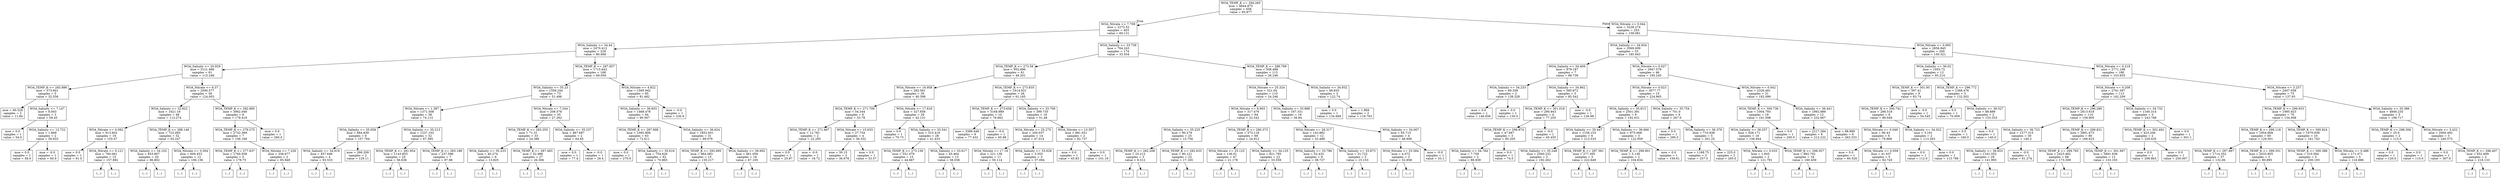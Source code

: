 digraph Tree {
node [shape=box] ;
0 [label="WOA_TEMP_K <= 294.265\nmse = 4844.875\nsamples = 656\nvalue = 95.877"] ;
1 [label="WOA_Nitrate <= 7.709\nmse = 2272.52\nsamples = 403\nvalue = 60.131"] ;
0 -> 1 [labeldistance=2.5, labelangle=45, headlabel="True"] ;
2 [label="WOA_Salinity <= 34.44\nmse = 2470.412\nsamples = 229\nvalue = 80.668"] ;
1 -> 2 ;
3 [label="WOA_Salinity <= 20.929\nmse = 3121.486\nsamples = 61\nvalue = 115.248"] ;
2 -> 3 ;
4 [label="WOA_TEMP_K <= 283.886\nmse = 573.601\nsamples = 5\nvalue = 32.556"] ;
3 -> 4 ;
5 [label="mse = 60.528\nsamples = 2\nvalue = 11.84"] ;
4 -> 5 ;
6 [label="WOA_Salinity <= 7.147\nmse = 8.003\nsamples = 3\nvalue = 58.45"] ;
4 -> 6 ;
7 [label="mse = 0.0\nsamples = 1\nvalue = 54.0"] ;
6 -> 7 ;
8 [label="WOA_Salinity <= 12.722\nmse = 1.869\nsamples = 2\nvalue = 59.933"] ;
6 -> 8 ;
9 [label="mse = 0.0\nsamples = 1\nvalue = 58.0"] ;
8 -> 9 ;
10 [label="mse = -0.0\nsamples = 1\nvalue = 60.9"] ;
8 -> 10 ;
11 [label="WOA_Nitrate <= 6.37\nmse = 2590.577\nsamples = 56\nvalue = 124.003"] ;
3 -> 11 ;
12 [label="WOA_Salinity <= 32.622\nmse = 1621.18\nsamples = 48\nvalue = 113.274"] ;
11 -> 12 ;
13 [label="WOA_Nitrate <= 0.092\nmse = 913.602\nsamples = 16\nvalue = 155.07"] ;
12 -> 13 ;
14 [label="mse = 0.0\nsamples = 1\nvalue = 91.0"] ;
13 -> 14 ;
15 [label="WOA_Nitrate <= 0.121\nmse = 760.061\nsamples = 15\nvalue = 157.982"] ;
13 -> 15 ;
16 [label="(...)"] ;
15 -> 16 ;
19 [label="(...)"] ;
15 -> 19 ;
40 [label="WOA_TEMP_K <= 288.146\nmse = 722.093\nsamples = 32\nvalue = 93.247"] ;
12 -> 40 ;
41 [label="WOA_Salinity <= 34.102\nmse = 653.807\nsamples = 20\nvalue = 86.802"] ;
40 -> 41 ;
42 [label="(...)"] ;
41 -> 42 ;
59 [label="(...)"] ;
41 -> 59 ;
76 [label="WOA_Nitrate <= 3.304\nmse = 609.453\nsamples = 12\nvalue = 106.136"] ;
40 -> 76 ;
77 [label="(...)"] ;
76 -> 77 ;
92 [label="(...)"] ;
76 -> 92 ;
95 [label="WOA_TEMP_K <= 282.885\nmse = 3962.046\nsamples = 8\nvalue = 178.418"] ;
11 -> 95 ;
96 [label="WOA_TEMP_K <= 279.275\nmse = 2732.369\nsamples = 7\nvalue = 156.168"] ;
95 -> 96 ;
97 [label="WOA_TEMP_K <= 277.637\nmse = 1760.938\nsamples = 5\nvalue = 178.75"] ;
96 -> 97 ;
98 [label="(...)"] ;
97 -> 98 ;
101 [label="(...)"] ;
97 -> 101 ;
102 [label="WOA_Nitrate <= 7.226\nmse = 336.677\nsamples = 2\nvalue = 95.949"] ;
96 -> 102 ;
103 [label="(...)"] ;
102 -> 103 ;
104 [label="(...)"] ;
102 -> 104 ;
105 [label="mse = 0.0\nsamples = 1\nvalue = 260.0"] ;
95 -> 105 ;
106 [label="WOA_TEMP_K <= 287.657\nmse = 1715.643\nsamples = 168\nvalue = 69.059"] ;
2 -> 106 ;
107 [label="WOA_Salinity <= 35.23\nmse = 1358.244\nsamples = 73\nvalue = 51.496"] ;
106 -> 107 ;
108 [label="WOA_Nitrate <= 1.387\nmse = 1371.508\nsamples = 38\nvalue = 74.115"] ;
107 -> 108 ;
109 [label="WOA_Salinity <= 35.059\nmse = 684.839\nsamples = 6\nvalue = 107.764"] ;
108 -> 109 ;
110 [label="WOA_Salinity <= 34.919\nmse = 457.646\nsamples = 4\nvalue = 93.533"] ;
109 -> 110 ;
111 [label="(...)"] ;
110 -> 111 ;
116 [label="(...)"] ;
110 -> 116 ;
117 [label="mse = 266.209\nsamples = 2\nvalue = 129.11"] ;
109 -> 117 ;
118 [label="WOA_Salinity <= 35.213\nmse = 1237.102\nsamples = 32\nvalue = 67.385"] ;
108 -> 118 ;
119 [label="WOA_TEMP_K <= 281.954\nmse = 1143.853\nsamples = 25\nvalue = 56.636"] ;
118 -> 119 ;
120 [label="(...)"] ;
119 -> 120 ;
141 [label="(...)"] ;
119 -> 141 ;
160 [label="WOA_TEMP_K <= 283.188\nmse = 237.596\nsamples = 7\nvalue = 97.98"] ;
118 -> 160 ;
161 [label="(...)"] ;
160 -> 161 ;
162 [label="(...)"] ;
160 -> 162 ;
163 [label="WOA_Nitrate <= 7.244\nmse = 208.578\nsamples = 35\nvalue = 27.262"] ;
107 -> 163 ;
164 [label="WOA_TEMP_K <= 283.355\nmse = 71.31\nsamples = 33\nvalue = 24.386"] ;
163 -> 164 ;
165 [label="WOA_Salinity <= 35.233\nmse = 40.274\nsamples = 6\nvalue = 13.825"] ;
164 -> 165 ;
166 [label="(...)"] ;
165 -> 166 ;
167 [label="(...)"] ;
165 -> 167 ;
172 [label="WOA_TEMP_K <= 287.483\nmse = 52.986\nsamples = 27\nvalue = 26.306"] ;
164 -> 172 ;
173 [label="(...)"] ;
172 -> 173 ;
198 [label="(...)"] ;
172 -> 198 ;
199 [label="WOA_Salinity <= 35.237\nmse = 487.687\nsamples = 2\nvalue = 64.65"] ;
163 -> 199 ;
200 [label="mse = 0.0\nsamples = 1\nvalue = 77.4"] ;
199 -> 200 ;
201 [label="mse = -0.0\nsamples = 1\nvalue = 26.4"] ;
199 -> 201 ;
202 [label="WOA_Nitrate <= 4.922\nmse = 1595.942\nsamples = 95\nvalue = 81.482"] ;
106 -> 202 ;
203 [label="WOA_Salinity <= 36.603\nmse = 1468.478\nsamples = 94\nvalue = 80.567"] ;
202 -> 203 ;
204 [label="WOA_TEMP_K <= 287.908\nmse = 1092.806\nsamples = 63\nvalue = 72.611"] ;
203 -> 204 ;
205 [label="mse = 0.0\nsamples = 1\nvalue = 270.0"] ;
204 -> 205 ;
206 [label="WOA_Salinity <= 35.616\nmse = 754.626\nsamples = 62\nvalue = 70.865"] ;
204 -> 206 ;
207 [label="(...)"] ;
206 -> 207 ;
272 [label="(...)"] ;
206 -> 272 ;
317 [label="WOA_Salinity <= 36.624\nmse = 1852.651\nsamples = 31\nvalue = 99.076"] ;
203 -> 317 ;
318 [label="WOA_TEMP_K <= 292.695\nmse = 964.083\nsamples = 15\nvalue = 135.217"] ;
317 -> 318 ;
319 [label="(...)"] ;
318 -> 319 ;
324 [label="(...)"] ;
318 -> 324 ;
335 [label="WOA_Salinity <= 36.692\nmse = 461.059\nsamples = 16\nvalue = 67.105"] ;
317 -> 335 ;
336 [label="(...)"] ;
335 -> 336 ;
341 [label="(...)"] ;
335 -> 341 ;
358 [label="mse = -0.0\nsamples = 1\nvalue = 230.6"] ;
202 -> 358 ;
359 [label="WOA_Salinity <= 33.739\nmse = 764.243\nsamples = 174\nvalue = 33.554"] ;
1 -> 359 ;
360 [label="WOA_TEMP_K <= 273.58\nmse = 952.696\nsamples = 61\nvalue = 49.201"] ;
359 -> 360 ;
361 [label="WOA_Nitrate <= 16.958\nmse = 282.561\nsamples = 35\nvalue = 40.398"] ;
360 -> 361 ;
362 [label="WOA_TEMP_K <= 271.706\nmse = 54.344\nsamples = 6\nvalue = 33.78"] ;
361 -> 362 ;
363 [label="WOA_TEMP_K <= 271.667\nmse = 12.781\nsamples = 2\nvalue = 22.295"] ;
362 -> 363 ;
364 [label="mse = 0.0\nsamples = 1\nvalue = 25.87"] ;
363 -> 364 ;
365 [label="mse = -0.0\nsamples = 1\nvalue = 18.72"] ;
363 -> 365 ;
366 [label="WOA_Nitrate <= 15.633\nmse = 27.754\nsamples = 4\nvalue = 36.332"] ;
362 -> 366 ;
367 [label="mse = 30.15\nsamples = 3\nvalue = 36.678"] ;
366 -> 367 ;
368 [label="mse = 0.0\nsamples = 1\nvalue = 33.57"] ;
366 -> 368 ;
369 [label="WOA_Nitrate <= 17.816\nmse = 327.858\nsamples = 29\nvalue = 42.131"] ;
361 -> 369 ;
370 [label="mse = 0.0\nsamples = 1\nvalue = 70.73"] ;
369 -> 370 ;
371 [label="WOA_Salinity <= 33.541\nmse = 315.419\nsamples = 28\nvalue = 41.433"] ;
369 -> 371 ;
372 [label="WOA_TEMP_K <= 273.156\nmse = 551.079\nsamples = 15\nvalue = 44.667"] ;
371 -> 372 ;
373 [label="(...)"] ;
372 -> 373 ;
384 [label="(...)"] ;
372 -> 384 ;
385 [label="WOA_Salinity <= 33.617\nmse = 45.464\nsamples = 13\nvalue = 38.038"] ;
371 -> 385 ;
386 [label="(...)"] ;
385 -> 386 ;
393 [label="(...)"] ;
385 -> 393 ;
406 [label="WOA_TEMP_K <= 273.835\nmse = 1614.931\nsamples = 26\nvalue = 61.165"] ;
360 -> 406 ;
407 [label="WOA_TEMP_K <= 273.658\nmse = 3168.989\nsamples = 10\nvalue = 76.662"] ;
406 -> 407 ;
408 [label="mse = 3386.448\nsamples = 9\nvalue = 77.432"] ;
407 -> 408 ;
409 [label="mse = -0.0\nsamples = 1\nvalue = 65.88"] ;
407 -> 409 ;
410 [label="WOA_Salinity <= 33.708\nmse = 399.735\nsamples = 16\nvalue = 51.48"] ;
406 -> 410 ;
411 [label="WOA_Nitrate <= 25.275\nmse = 200.037\nsamples = 14\nvalue = 47.014"] ;
410 -> 411 ;
412 [label="WOA_Nitrate <= 17.16\nmse = 221.138\nsamples = 11\nvalue = 50.114"] ;
411 -> 412 ;
413 [label="(...)"] ;
412 -> 413 ;
416 [label="(...)"] ;
412 -> 416 ;
423 [label="WOA_Salinity <= 33.628\nmse = 3.355\nsamples = 3\nvalue = 37.094"] ;
411 -> 423 ;
424 [label="(...)"] ;
423 -> 424 ;
427 [label="(...)"] ;
423 -> 427 ;
428 [label="WOA_Nitrate <= 13.357\nmse = 681.051\nsamples = 2\nvalue = 82.737"] ;
410 -> 428 ;
429 [label="mse = 0.0\nsamples = 1\nvalue = 45.83"] ;
428 -> 429 ;
430 [label="mse = 0.0\nsamples = 1\nvalue = 101.19"] ;
428 -> 430 ;
431 [label="WOA_TEMP_K <= 286.769\nmse = 508.488\nsamples = 113\nvalue = 26.246"] ;
359 -> 431 ;
432 [label="WOA_Nitrate <= 25.324\nmse = 321.04\nsamples = 110\nvalue = 24.246"] ;
431 -> 432 ;
433 [label="WOA_Nitrate <= 8.903\nmse = 317.476\nsamples = 94\nvalue = 22.542"] ;
432 -> 433 ;
434 [label="WOA_Salinity <= 35.225\nmse = 90.279\nsamples = 25\nvalue = 15.756"] ;
433 -> 434 ;
435 [label="WOA_TEMP_K <= 282.208\nmse = 25.212\nsamples = 3\nvalue = 8.312"] ;
434 -> 435 ;
436 [label="(...)"] ;
435 -> 436 ;
437 [label="(...)"] ;
435 -> 437 ;
440 [label="WOA_TEMP_K <= 282.633\nmse = 90.121\nsamples = 22\nvalue = 17.165"] ;
434 -> 440 ;
441 [label="(...)"] ;
440 -> 441 ;
444 [label="(...)"] ;
440 -> 444 ;
453 [label="WOA_TEMP_K <= 280.373\nmse = 375.118\nsamples = 69\nvalue = 24.912"] ;
433 -> 453 ;
454 [label="WOA_Nitrate <= 25.125\nmse = 136.01\nsamples = 47\nvalue = 21.178"] ;
453 -> 454 ;
455 [label="(...)"] ;
454 -> 455 ;
538 [label="(...)"] ;
454 -> 538 ;
541 [label="WOA_Salinity <= 34.125\nmse = 821.795\nsamples = 22\nvalue = 33.559"] ;
453 -> 541 ;
542 [label="(...)"] ;
541 -> 542 ;
543 [label="(...)"] ;
541 -> 543 ;
566 [label="WOA_Salinity <= 33.888\nmse = 167.331\nsamples = 16\nvalue = 36.84"] ;
432 -> 566 ;
567 [label="WOA_Nitrate <= 28.317\nmse = 143.882\nsamples = 12\nvalue = 33.488"] ;
566 -> 567 ;
568 [label="WOA_Salinity <= 33.786\nmse = 52.432\nsamples = 9\nvalue = 38.727"] ;
567 -> 568 ;
569 [label="(...)"] ;
568 -> 569 ;
574 [label="(...)"] ;
568 -> 574 ;
583 [label="WOA_Salinity <= 33.873\nmse = 31.722\nsamples = 3\nvalue = 15.153"] ;
567 -> 583 ;
584 [label="(...)"] ;
583 -> 584 ;
587 [label="(...)"] ;
583 -> 587 ;
588 [label="WOA_Salinity <= 34.007\nmse = 65.715\nsamples = 4\nvalue = 48.906"] ;
566 -> 588 ;
589 [label="WOA_Nitrate <= 25.584\nmse = 4.072\nsamples = 3\nvalue = 52.858"] ;
588 -> 589 ;
590 [label="(...)"] ;
589 -> 590 ;
591 [label="(...)"] ;
589 -> 591 ;
594 [label="mse = -0.0\nsamples = 1\nvalue = 33.1"] ;
588 -> 594 ;
595 [label="WOA_Salinity <= 34.932\nmse = 48.835\nsamples = 3\nvalue = 122.74"] ;
431 -> 595 ;
596 [label="mse = 0.0\nsamples = 1\nvalue = 134.669"] ;
595 -> 596 ;
597 [label="mse = 1.869\nsamples = 2\nvalue = 118.763"] ;
595 -> 597 ;
598 [label="WOA_Nitrate <= 0.044\nmse = 3228.274\nsamples = 253\nvalue = 158.081"] ;
0 -> 598 [labeldistance=2.5, labelangle=-45, headlabel="False"] ;
599 [label="WOA_Salinity <= 34.934\nmse = 3569.009\nsamples = 53\nvalue = 185.943"] ;
598 -> 599 ;
600 [label="WOA_Salinity <= 34.409\nmse = 979.187\nsamples = 7\nvalue = 98.739"] ;
599 -> 600 ;
601 [label="WOA_Salinity <= 34.233\nmse = 69.358\nsamples = 2\nvalue = 138.328"] ;
600 -> 601 ;
602 [label="mse = 0.0\nsamples = 1\nvalue = 146.656"] ;
601 -> 602 ;
603 [label="mse = 0.0\nsamples = 1\nvalue = 130.0"] ;
601 -> 603 ;
604 [label="WOA_Salinity <= 34.862\nmse = 585.872\nsamples = 5\nvalue = 85.542"] ;
600 -> 604 ;
605 [label="WOA_TEMP_K <= 301.018\nmse = 290.943\nsamples = 4\nvalue = 77.255"] ;
604 -> 605 ;
606 [label="WOA_TEMP_K <= 299.874\nmse = 47.667\nsamples = 3\nvalue = 85.205"] ;
605 -> 606 ;
607 [label="WOA_Salinity <= 34.784\nmse = 7.759\nsamples = 2\nvalue = 88.939"] ;
606 -> 607 ;
608 [label="(...)"] ;
607 -> 608 ;
609 [label="(...)"] ;
607 -> 609 ;
610 [label="mse = 0.0\nsamples = 1\nvalue = 74.0"] ;
606 -> 610 ;
611 [label="mse = -0.0\nsamples = 1\nvalue = 45.455"] ;
605 -> 611 ;
612 [label="mse = -0.0\nsamples = 1\nvalue = 126.98"] ;
604 -> 612 ;
613 [label="WOA_Nitrate <= 0.027\nmse = 2947.578\nsamples = 46\nvalue = 195.245"] ;
599 -> 613 ;
614 [label="WOA_Nitrate <= 0.023\nmse = 3077.77\nsamples = 15\nvalue = 224.965"] ;
613 -> 614 ;
615 [label="WOA_Salinity <= 35.913\nmse = 2501.391\nsamples = 9\nvalue = 192.631"] ;
614 -> 615 ;
616 [label="WOA_Salinity <= 35.447\nmse = 1156.153\nsamples = 6\nvalue = 213.533"] ;
615 -> 616 ;
617 [label="WOA_Salinity <= 35.248\nmse = 2560.232\nsamples = 3\nvalue = 192.262"] ;
616 -> 617 ;
618 [label="(...)"] ;
617 -> 618 ;
621 [label="(...)"] ;
617 -> 621 ;
622 [label="WOA_TEMP_K <= 297.361\nmse = 277.395\nsamples = 3\nvalue = 222.649"] ;
616 -> 622 ;
623 [label="(...)"] ;
622 -> 623 ;
624 [label="(...)"] ;
622 -> 624 ;
627 [label="WOA_Salinity <= 36.666\nmse = 675.068\nsamples = 3\nvalue = 122.959"] ;
615 -> 627 ;
628 [label="WOA_TEMP_K <= 299.901\nmse = 5.136\nsamples = 2\nvalue = 104.634"] ;
627 -> 628 ;
629 [label="(...)"] ;
628 -> 629 ;
630 [label="(...)"] ;
628 -> 630 ;
631 [label="mse = 0.0\nsamples = 1\nvalue = 159.61"] ;
627 -> 631 ;
632 [label="WOA_Salinity <= 35.754\nmse = 701.0\nsamples = 6\nvalue = 267.0"] ;
614 -> 632 ;
633 [label="mse = 0.0\nsamples = 1\nvalue = 290.0"] ;
632 -> 633 ;
634 [label="WOA_Salinity <= 36.379\nmse = 710.938\nsamples = 5\nvalue = 261.25"] ;
632 -> 634 ;
635 [label="mse = 1168.75\nsamples = 3\nvalue = 257.5"] ;
634 -> 635 ;
636 [label="mse = 225.0\nsamples = 2\nvalue = 265.0"] ;
634 -> 636 ;
637 [label="WOA_Nitrate <= 0.042\nmse = 2326.481\nsamples = 31\nvalue = 182.099"] ;
613 -> 637 ;
638 [label="WOA_TEMP_K <= 300.736\nmse = 1004.793\nsamples = 19\nvalue = 161.598"] ;
637 -> 638 ;
639 [label="WOA_Salinity <= 36.257\nmse = 926.171\nsamples = 18\nvalue = 156.944"] ;
638 -> 639 ;
640 [label="WOA_Nitrate <= 0.033\nmse = 1.605\nsamples = 2\nvalue = 121.791"] ;
639 -> 640 ;
641 [label="(...)"] ;
640 -> 641 ;
642 [label="(...)"] ;
640 -> 642 ;
643 [label="WOA_TEMP_K <= 298.057\nmse = 882.702\nsamples = 16\nvalue = 160.459"] ;
639 -> 643 ;
644 [label="(...)"] ;
643 -> 644 ;
645 [label="(...)"] ;
643 -> 645 ;
650 [label="mse = 0.0\nsamples = 1\nvalue = 200.0"] ;
638 -> 650 ;
651 [label="WOA_Salinity <= 36.441\nmse = 1992.889\nsamples = 12\nvalue = 232.667"] ;
637 -> 651 ;
652 [label="mse = 2217.284\nsamples = 6\nvalue = 212.222"] ;
651 -> 652 ;
653 [label="mse = 88.889\nsamples = 6\nvalue = 263.333"] ;
651 -> 653 ;
654 [label="WOA_Nitrate <= 0.065\nmse = 2856.945\nsamples = 200\nvalue = 150.321"] ;
598 -> 654 ;
655 [label="WOA_Salinity <= 36.02\nmse = 1053.72\nsamples = 12\nvalue = 95.214"] ;
654 -> 655 ;
656 [label="WOA_TEMP_K <= 301.95\nmse = 397.41\nsamples = 9\nvalue = 83.74"] ;
655 -> 656 ;
657 [label="WOA_TEMP_K <= 300.741\nmse = 286.518\nsamples = 8\nvalue = 89.049"] ;
656 -> 657 ;
658 [label="WOA_Nitrate <= 0.049\nmse = 90.43\nsamples = 6\nvalue = 79.968"] ;
657 -> 658 ;
659 [label="mse = 0.0\nsamples = 1\nvalue = 60.526"] ;
658 -> 659 ;
660 [label="WOA_Nitrate <= 0.059\nmse = 41.637\nsamples = 5\nvalue = 82.745"] ;
658 -> 660 ;
661 [label="(...)"] ;
660 -> 661 ;
666 [label="(...)"] ;
660 -> 666 ;
669 [label="WOA_Salinity <= 34.022\nmse = 3.191\nsamples = 2\nvalue = 113.263"] ;
657 -> 669 ;
670 [label="mse = 0.0\nsamples = 1\nvalue = 112.0"] ;
669 -> 670 ;
671 [label="mse = 0.0\nsamples = 1\nvalue = 115.789"] ;
669 -> 671 ;
672 [label="mse = -0.0\nsamples = 1\nvalue = 54.545"] ;
656 -> 672 ;
673 [label="WOA_TEMP_K <= 296.772\nmse = 1368.476\nsamples = 3\nvalue = 132.502"] ;
655 -> 673 ;
674 [label="mse = 0.0\nsamples = 1\nvalue = 70.009"] ;
673 -> 674 ;
675 [label="WOA_Salinity <= 36.527\nmse = 88.889\nsamples = 2\nvalue = 153.333"] ;
673 -> 675 ;
676 [label="mse = 0.0\nsamples = 1\nvalue = 160.0"] ;
675 -> 676 ;
677 [label="mse = 0.0\nsamples = 1\nvalue = 140.0"] ;
675 -> 677 ;
678 [label="WOA_Nitrate <= 0.219\nmse = 2771.198\nsamples = 188\nvalue = 153.655"] ;
654 -> 678 ;
679 [label="WOA_Nitrate <= 0.208\nmse = 2761.597\nsamples = 113\nvalue = 162.209"] ;
678 -> 679 ;
680 [label="WOA_TEMP_K <= 296.289\nmse = 2613.618\nsamples = 110\nvalue = 159.905"] ;
679 -> 680 ;
681 [label="WOA_Salinity <= 36.723\nmse = 1277.315\nsamples = 30\nvalue = 140.2"] ;
680 -> 681 ;
682 [label="WOA_Salinity <= 36.653\nmse = 1161.552\nsamples = 29\nvalue = 141.993"] ;
681 -> 682 ;
683 [label="(...)"] ;
682 -> 683 ;
716 [label="(...)"] ;
682 -> 716 ;
719 [label="mse = -0.0\nsamples = 1\nvalue = 61.274"] ;
681 -> 719 ;
720 [label="WOA_TEMP_K <= 299.831\nmse = 2891.673\nsamples = 80\nvalue = 166.623"] ;
680 -> 720 ;
721 [label="WOA_TEMP_K <= 299.783\nmse = 2423.462\nsamples = 68\nvalue = 173.309"] ;
720 -> 721 ;
722 [label="(...)"] ;
721 -> 722 ;
803 [label="(...)"] ;
721 -> 803 ;
804 [label="WOA_TEMP_K <= 301.997\nmse = 3891.636\nsamples = 12\nvalue = 133.193"] ;
720 -> 804 ;
805 [label="(...)"] ;
804 -> 805 ;
818 [label="(...)"] ;
804 -> 818 ;
823 [label="WOA_Salinity <= 34.732\nmse = 1160.314\nsamples = 3\nvalue = 243.768"] ;
679 -> 823 ;
824 [label="WOA_TEMP_K <= 302.492\nmse = 423.206\nsamples = 2\nvalue = 229.435"] ;
823 -> 824 ;
825 [label="mse = 0.0\nsamples = 1\nvalue = 208.863"] ;
824 -> 825 ;
826 [label="mse = 0.0\nsamples = 1\nvalue = 250.007"] ;
824 -> 826 ;
827 [label="mse = 0.0\nsamples = 1\nvalue = 301.1"] ;
823 -> 827 ;
828 [label="WOA_Nitrate <= 3.257\nmse = 2407.058\nsamples = 75\nvalue = 137.93"] ;
678 -> 828 ;
829 [label="WOA_TEMP_K <= 299.933\nmse = 1995.923\nsamples = 70\nvalue = 134.008"] ;
828 -> 829 ;
830 [label="WOA_TEMP_K <= 299.118\nmse = 1854.669\nsamples = 60\nvalue = 129.501"] ;
829 -> 830 ;
831 [label="WOA_TEMP_K <= 297.987\nmse = 1714.352\nsamples = 57\nvalue = 132.06"] ;
830 -> 831 ;
832 [label="(...)"] ;
831 -> 832 ;
903 [label="(...)"] ;
831 -> 903 ;
924 [label="WOA_TEMP_K <= 299.351\nmse = 2033.805\nsamples = 3\nvalue = 80.895"] ;
830 -> 924 ;
925 [label="(...)"] ;
924 -> 925 ;
926 [label="(...)"] ;
924 -> 926 ;
929 [label="WOA_TEMP_K <= 300.824\nmse = 1970.938\nsamples = 10\nvalue = 161.743"] ;
829 -> 929 ;
930 [label="WOA_TEMP_K <= 300.388\nmse = 310.594\nsamples = 5\nvalue = 200.193"] ;
929 -> 930 ;
931 [label="(...)"] ;
930 -> 931 ;
932 [label="(...)"] ;
930 -> 932 ;
937 [label="WOA_Nitrate <= 0.488\nmse = 171.071\nsamples = 5\nvalue = 116.886"] ;
929 -> 937 ;
938 [label="(...)"] ;
937 -> 938 ;
941 [label="(...)"] ;
937 -> 941 ;
946 [label="WOA_Salinity <= 35.386\nmse = 4846.235\nsamples = 5\nvalue = 198.717"] ;
828 -> 946 ;
947 [label="WOA_TEMP_K <= 298.306\nmse = 25.0\nsamples = 2\nvalue = 115.0"] ;
946 -> 947 ;
948 [label="mse = 0.0\nsamples = 1\nvalue = 120.0"] ;
947 -> 948 ;
949 [label="mse = 0.0\nsamples = 1\nvalue = 110.0"] ;
947 -> 949 ;
950 [label="WOA_Nitrate <= 3.422\nmse = 2000.492\nsamples = 3\nvalue = 240.575"] ;
946 -> 950 ;
951 [label="mse = 0.0\nsamples = 1\nvalue = 307.9"] ;
950 -> 951 ;
952 [label="WOA_TEMP_K <= 296.407\nmse = 652.809\nsamples = 2\nvalue = 218.133"] ;
950 -> 952 ;
953 [label="(...)"] ;
952 -> 953 ;
954 [label="(...)"] ;
952 -> 954 ;
}